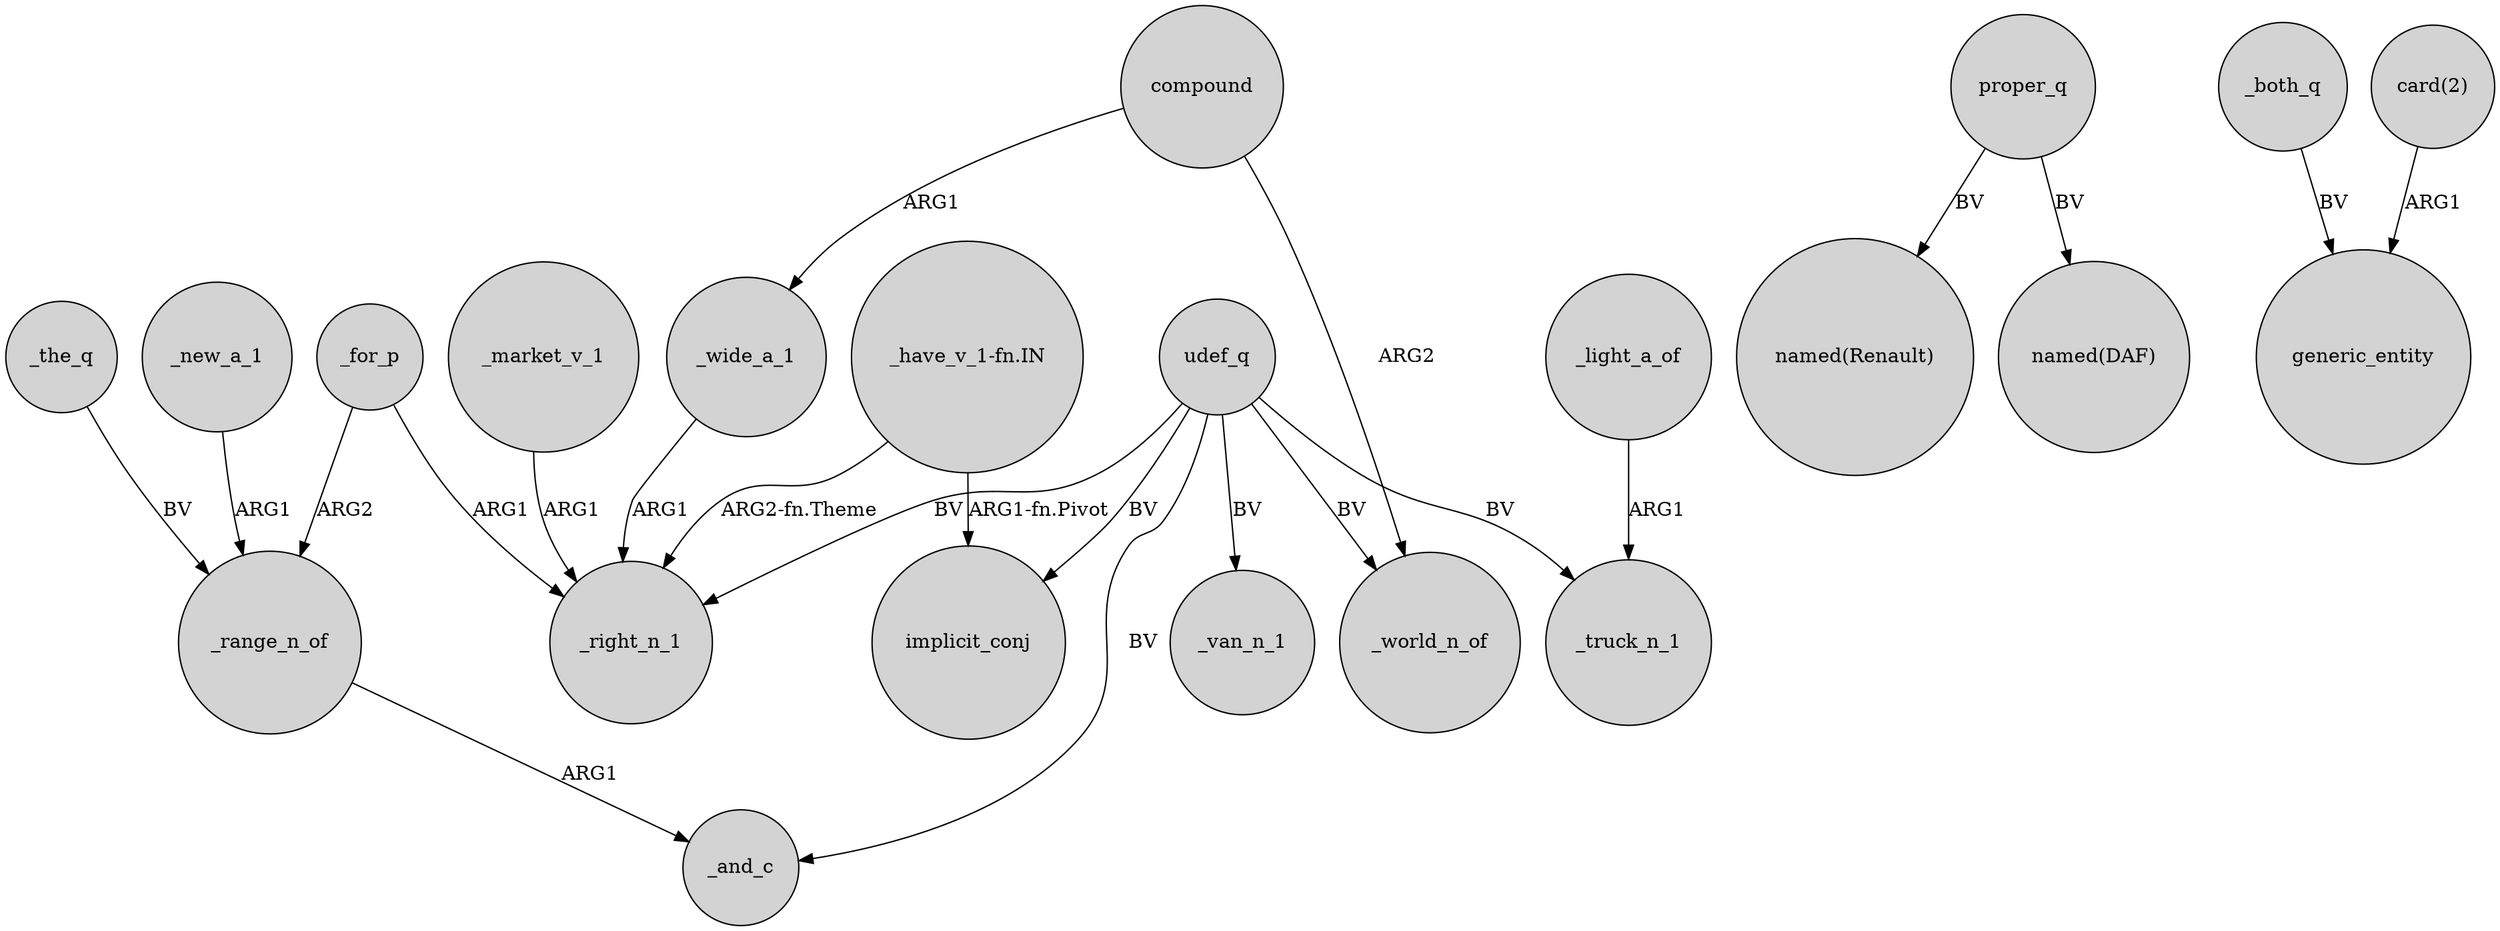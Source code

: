digraph {
	node [shape=circle style=filled]
	"_have_v_1-fn.IN" -> _right_n_1 [label="ARG2-fn.Theme"]
	_wide_a_1 -> _right_n_1 [label=ARG1]
	_new_a_1 -> _range_n_of [label=ARG1]
	compound -> _world_n_of [label=ARG2]
	_for_p -> _range_n_of [label=ARG2]
	_range_n_of -> _and_c [label=ARG1]
	proper_q -> "named(Renault)" [label=BV]
	_light_a_of -> _truck_n_1 [label=ARG1]
	udef_q -> _world_n_of [label=BV]
	udef_q -> _van_n_1 [label=BV]
	udef_q -> implicit_conj [label=BV]
	_both_q -> generic_entity [label=BV]
	proper_q -> "named(DAF)" [label=BV]
	udef_q -> _truck_n_1 [label=BV]
	compound -> _wide_a_1 [label=ARG1]
	udef_q -> _right_n_1 [label=BV]
	"_have_v_1-fn.IN" -> implicit_conj [label="ARG1-fn.Pivot"]
	_market_v_1 -> _right_n_1 [label=ARG1]
	_the_q -> _range_n_of [label=BV]
	udef_q -> _and_c [label=BV]
	_for_p -> _right_n_1 [label=ARG1]
	"card(2)" -> generic_entity [label=ARG1]
}
